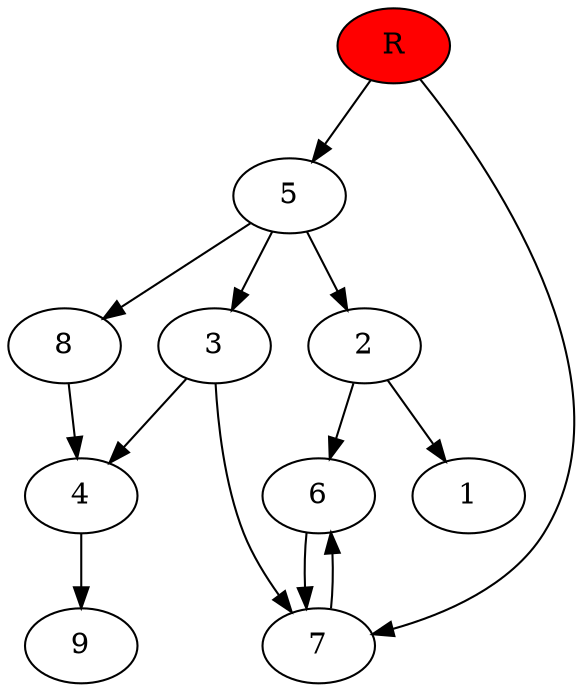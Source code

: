 digraph prb31298 {
	1
	2
	3
	4
	5
	6
	7
	8
	R [fillcolor="#ff0000" style=filled]
	2 -> 1
	2 -> 6
	3 -> 4
	3 -> 7
	4 -> 9
	5 -> 2
	5 -> 3
	5 -> 8
	6 -> 7
	7 -> 6
	8 -> 4
	R -> 5
	R -> 7
}
